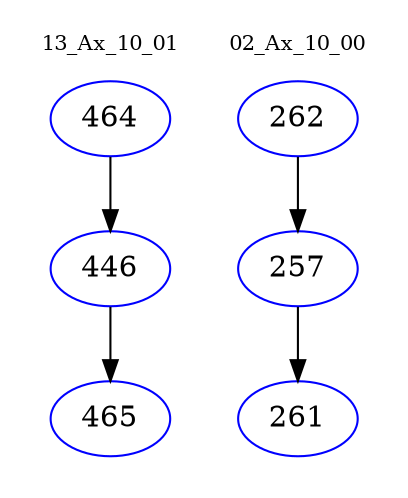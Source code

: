 digraph{
subgraph cluster_0 {
color = white
label = "13_Ax_10_01";
fontsize=10;
T0_464 [label="464", color="blue"]
T0_464 -> T0_446 [color="black"]
T0_446 [label="446", color="blue"]
T0_446 -> T0_465 [color="black"]
T0_465 [label="465", color="blue"]
}
subgraph cluster_1 {
color = white
label = "02_Ax_10_00";
fontsize=10;
T1_262 [label="262", color="blue"]
T1_262 -> T1_257 [color="black"]
T1_257 [label="257", color="blue"]
T1_257 -> T1_261 [color="black"]
T1_261 [label="261", color="blue"]
}
}
